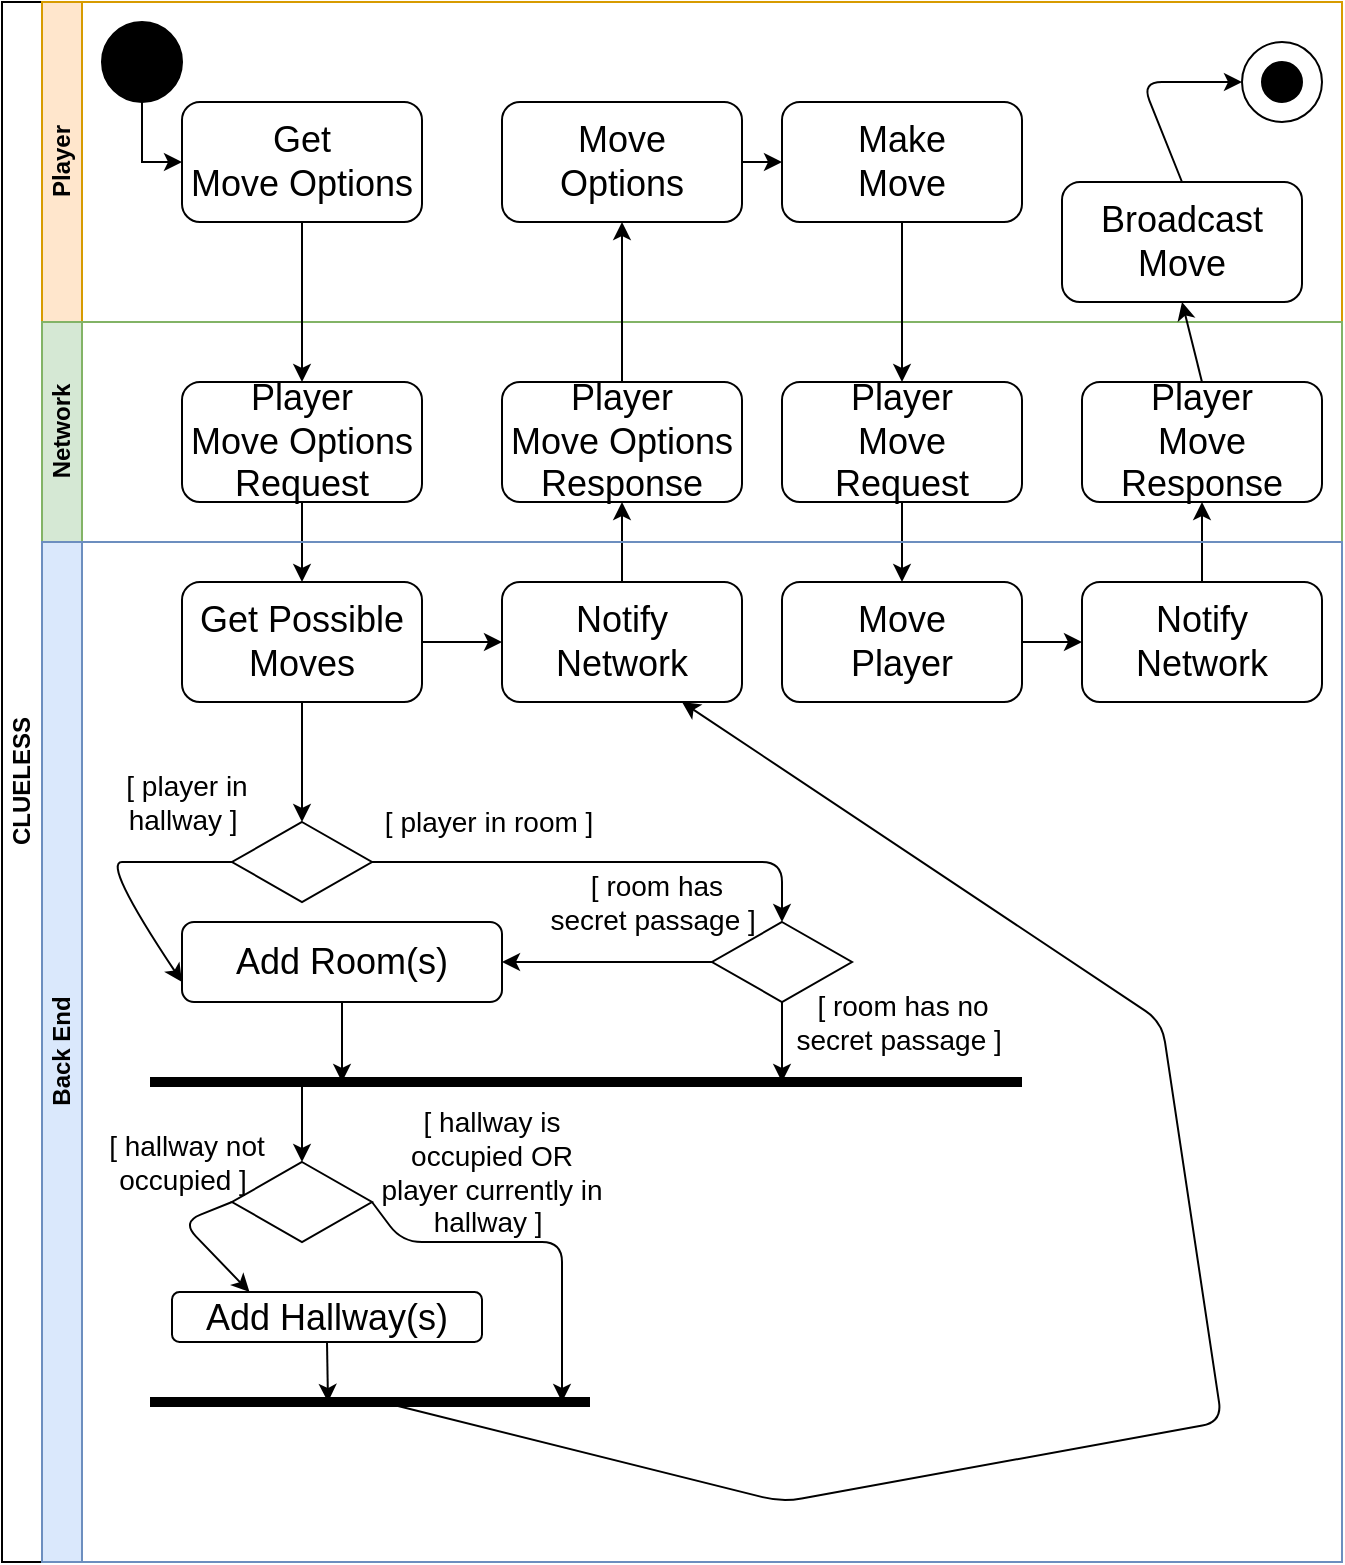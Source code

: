 <mxfile version="14.4.7" type="github">
  <diagram id="prtHgNgQTEPvFCAcTncT" name="Page-1">
    <mxGraphModel dx="1422" dy="794" grid="1" gridSize="10" guides="1" tooltips="1" connect="1" arrows="1" fold="1" page="1" pageScale="1" pageWidth="827" pageHeight="1169" math="0" shadow="0">
      <root>
        <mxCell id="0" />
        <mxCell id="1" parent="0" />
        <mxCell id="nrWOXvKMizASNFN-f3t7-1" value="CLUELESS" style="swimlane;html=1;childLayout=stackLayout;resizeParent=1;resizeParentMax=0;horizontal=0;startSize=20;horizontalStack=0;" parent="1" vertex="1">
          <mxGeometry x="120" y="120" width="670" height="780" as="geometry" />
        </mxCell>
        <mxCell id="nrWOXvKMizASNFN-f3t7-2" value="Player" style="swimlane;html=1;startSize=20;horizontal=0;fillColor=#ffe6cc;strokeColor=#d79b00;" parent="nrWOXvKMizASNFN-f3t7-1" vertex="1">
          <mxGeometry x="20" width="650" height="160" as="geometry" />
        </mxCell>
        <mxCell id="nrWOXvKMizASNFN-f3t7-3" value="" style="edgeStyle=orthogonalEdgeStyle;rounded=0;orthogonalLoop=1;jettySize=auto;html=1;entryX=0;entryY=0.5;entryDx=0;entryDy=0;" parent="nrWOXvKMizASNFN-f3t7-2" source="nrWOXvKMizASNFN-f3t7-4" target="nrWOXvKMizASNFN-f3t7-6" edge="1">
          <mxGeometry relative="1" as="geometry">
            <mxPoint x="120" y="60" as="targetPoint" />
          </mxGeometry>
        </mxCell>
        <mxCell id="nrWOXvKMizASNFN-f3t7-4" value="" style="ellipse;whiteSpace=wrap;html=1;fillColor=#000000;" parent="nrWOXvKMizASNFN-f3t7-2" vertex="1">
          <mxGeometry x="30" y="10" width="40" height="40" as="geometry" />
        </mxCell>
        <mxCell id="nrWOXvKMizASNFN-f3t7-5" value="" style="ellipse;whiteSpace=wrap;html=1;" parent="nrWOXvKMizASNFN-f3t7-2" vertex="1">
          <mxGeometry x="600" y="20" width="40" height="40" as="geometry" />
        </mxCell>
        <mxCell id="nrWOXvKMizASNFN-f3t7-6" value="&lt;span style=&quot;font-size: 18px&quot;&gt;Get&lt;br&gt;Move Options&lt;br&gt;&lt;/span&gt;" style="rounded=1;whiteSpace=wrap;html=1;fillColor=#FFFFFF;" parent="nrWOXvKMizASNFN-f3t7-2" vertex="1">
          <mxGeometry x="70" y="50" width="120" height="60" as="geometry" />
        </mxCell>
        <mxCell id="nrWOXvKMizASNFN-f3t7-7" value="&lt;font style=&quot;font-size: 18px&quot;&gt;Move&lt;br&gt;Options&lt;/font&gt;" style="rounded=1;whiteSpace=wrap;html=1;fillColor=#FFFFFF;" parent="nrWOXvKMizASNFN-f3t7-2" vertex="1">
          <mxGeometry x="230" y="50" width="120" height="60" as="geometry" />
        </mxCell>
        <mxCell id="nrWOXvKMizASNFN-f3t7-8" value="" style="endArrow=classic;html=1;exitX=0.5;exitY=0;exitDx=0;exitDy=0;entryX=0;entryY=0.5;entryDx=0;entryDy=0;" parent="nrWOXvKMizASNFN-f3t7-2" source="nrWOXvKMizASNFN-f3t7-43" target="nrWOXvKMizASNFN-f3t7-5" edge="1">
          <mxGeometry width="50" height="50" relative="1" as="geometry">
            <mxPoint x="550" y="70" as="sourcePoint" />
            <mxPoint x="570" y="40" as="targetPoint" />
            <Array as="points">
              <mxPoint x="550" y="40" />
            </Array>
          </mxGeometry>
        </mxCell>
        <mxCell id="nrWOXvKMizASNFN-f3t7-9" value="" style="ellipse;whiteSpace=wrap;html=1;aspect=fixed;fillColor=#000000;" parent="nrWOXvKMizASNFN-f3t7-2" vertex="1">
          <mxGeometry x="610" y="30" width="20" height="20" as="geometry" />
        </mxCell>
        <mxCell id="nrWOXvKMizASNFN-f3t7-33" value="&lt;span style=&quot;font-size: 18px&quot;&gt;Make&lt;br&gt;&lt;/span&gt;&lt;font style=&quot;font-size: 18px&quot;&gt;Move&lt;/font&gt;" style="rounded=1;whiteSpace=wrap;html=1;fillColor=#FFFFFF;" parent="nrWOXvKMizASNFN-f3t7-2" vertex="1">
          <mxGeometry x="370" y="50" width="120" height="60" as="geometry" />
        </mxCell>
        <mxCell id="nrWOXvKMizASNFN-f3t7-43" value="&lt;span style=&quot;font-size: 18px&quot;&gt;Broadcast&lt;br&gt;&lt;/span&gt;&lt;font style=&quot;font-size: 18px&quot;&gt;Move&lt;/font&gt;" style="rounded=1;whiteSpace=wrap;html=1;fillColor=#FFFFFF;" parent="nrWOXvKMizASNFN-f3t7-2" vertex="1">
          <mxGeometry x="510" y="90" width="120" height="60" as="geometry" />
        </mxCell>
        <mxCell id="78ANNg-cUgtkEvwnNWyD-2" value="" style="endArrow=classic;html=1;exitX=1;exitY=0.5;exitDx=0;exitDy=0;entryX=0;entryY=0.5;entryDx=0;entryDy=0;" edge="1" parent="nrWOXvKMizASNFN-f3t7-2" source="nrWOXvKMizASNFN-f3t7-7" target="nrWOXvKMizASNFN-f3t7-33">
          <mxGeometry width="50" height="50" relative="1" as="geometry">
            <mxPoint x="250" y="420" as="sourcePoint" />
            <mxPoint x="300" y="370" as="targetPoint" />
          </mxGeometry>
        </mxCell>
        <mxCell id="nrWOXvKMizASNFN-f3t7-10" value="Network" style="swimlane;html=1;startSize=20;horizontal=0;fillColor=#d5e8d4;strokeColor=#82b366;" parent="nrWOXvKMizASNFN-f3t7-1" vertex="1">
          <mxGeometry x="20" y="160" width="650" height="110" as="geometry" />
        </mxCell>
        <mxCell id="nrWOXvKMizASNFN-f3t7-11" value="&lt;span style=&quot;font-size: 18px&quot;&gt;Player&lt;br&gt;&lt;/span&gt;&lt;font style=&quot;font-size: 18px&quot;&gt;Move Options&lt;br&gt;Request&lt;br&gt;&lt;/font&gt;" style="rounded=1;whiteSpace=wrap;html=1;fillColor=#FFFFFF;" parent="nrWOXvKMizASNFN-f3t7-10" vertex="1">
          <mxGeometry x="70" y="30" width="120" height="60" as="geometry" />
        </mxCell>
        <mxCell id="nrWOXvKMizASNFN-f3t7-12" value="&lt;span style=&quot;font-size: 18px&quot;&gt;Player&lt;br&gt;&lt;/span&gt;&lt;font style=&quot;font-size: 18px&quot;&gt;Move Options&lt;br&gt;Response&lt;br&gt;&lt;/font&gt;" style="rounded=1;whiteSpace=wrap;html=1;fillColor=#FFFFFF;" parent="nrWOXvKMizASNFN-f3t7-10" vertex="1">
          <mxGeometry x="230" y="30" width="120" height="60" as="geometry" />
        </mxCell>
        <mxCell id="nrWOXvKMizASNFN-f3t7-34" value="&lt;span style=&quot;font-size: 18px&quot;&gt;Player&lt;br&gt;&lt;/span&gt;&lt;font style=&quot;font-size: 18px&quot;&gt;Move&lt;br&gt;Request&lt;br&gt;&lt;/font&gt;" style="rounded=1;whiteSpace=wrap;html=1;fillColor=#FFFFFF;" parent="nrWOXvKMizASNFN-f3t7-10" vertex="1">
          <mxGeometry x="370" y="30" width="120" height="60" as="geometry" />
        </mxCell>
        <mxCell id="nrWOXvKMizASNFN-f3t7-42" value="&lt;span style=&quot;font-size: 18px&quot;&gt;Player&lt;br&gt;&lt;/span&gt;&lt;font style=&quot;font-size: 18px&quot;&gt;Move&lt;br&gt;Response&lt;br&gt;&lt;/font&gt;" style="rounded=1;whiteSpace=wrap;html=1;fillColor=#FFFFFF;" parent="nrWOXvKMizASNFN-f3t7-10" vertex="1">
          <mxGeometry x="520" y="30" width="120" height="60" as="geometry" />
        </mxCell>
        <mxCell id="nrWOXvKMizASNFN-f3t7-13" value="" style="endArrow=classic;html=1;exitX=0.5;exitY=1;exitDx=0;exitDy=0;entryX=0.5;entryY=0;entryDx=0;entryDy=0;" parent="nrWOXvKMizASNFN-f3t7-1" source="nrWOXvKMizASNFN-f3t7-11" target="nrWOXvKMizASNFN-f3t7-23" edge="1">
          <mxGeometry width="50" height="50" relative="1" as="geometry">
            <mxPoint x="270" y="300" as="sourcePoint" />
            <mxPoint x="90" y="350" as="targetPoint" />
          </mxGeometry>
        </mxCell>
        <mxCell id="nrWOXvKMizASNFN-f3t7-14" value="" style="endArrow=classic;html=1;exitX=0.5;exitY=1;exitDx=0;exitDy=0;" parent="nrWOXvKMizASNFN-f3t7-1" source="nrWOXvKMizASNFN-f3t7-6" target="nrWOXvKMizASNFN-f3t7-11" edge="1">
          <mxGeometry width="50" height="50" relative="1" as="geometry">
            <mxPoint x="270" y="300" as="sourcePoint" />
            <mxPoint x="320" y="250" as="targetPoint" />
          </mxGeometry>
        </mxCell>
        <mxCell id="nrWOXvKMizASNFN-f3t7-26" value="" style="endArrow=classic;html=1;exitX=0.5;exitY=0;exitDx=0;exitDy=0;entryX=0.5;entryY=1;entryDx=0;entryDy=0;" parent="nrWOXvKMizASNFN-f3t7-1" source="nrWOXvKMizASNFN-f3t7-12" target="nrWOXvKMizASNFN-f3t7-7" edge="1">
          <mxGeometry width="50" height="50" relative="1" as="geometry">
            <mxPoint x="160" y="280" as="sourcePoint" />
            <mxPoint x="380" y="90" as="targetPoint" />
          </mxGeometry>
        </mxCell>
        <mxCell id="nrWOXvKMizASNFN-f3t7-25" value="" style="endArrow=classic;html=1;exitX=0.5;exitY=0;exitDx=0;exitDy=0;entryX=0.5;entryY=1;entryDx=0;entryDy=0;" parent="nrWOXvKMizASNFN-f3t7-1" source="nrWOXvKMizASNFN-f3t7-22" target="nrWOXvKMizASNFN-f3t7-12" edge="1">
          <mxGeometry width="50" height="50" relative="1" as="geometry">
            <mxPoint x="300" y="480" as="sourcePoint" />
            <mxPoint x="380" y="270" as="targetPoint" />
            <Array as="points" />
          </mxGeometry>
        </mxCell>
        <mxCell id="nrWOXvKMizASNFN-f3t7-35" value="" style="endArrow=classic;html=1;exitX=0.5;exitY=1;exitDx=0;exitDy=0;entryX=0.5;entryY=0;entryDx=0;entryDy=0;" parent="nrWOXvKMizASNFN-f3t7-1" source="nrWOXvKMizASNFN-f3t7-34" target="nrWOXvKMizASNFN-f3t7-36" edge="1">
          <mxGeometry width="50" height="50" relative="1" as="geometry">
            <mxPoint x="460" y="330" as="sourcePoint" />
            <mxPoint x="450" y="360" as="targetPoint" />
          </mxGeometry>
        </mxCell>
        <mxCell id="nrWOXvKMizASNFN-f3t7-41" value="" style="endArrow=classic;html=1;exitX=0.5;exitY=0;exitDx=0;exitDy=0;entryX=0.5;entryY=1;entryDx=0;entryDy=0;" parent="nrWOXvKMizASNFN-f3t7-1" source="nrWOXvKMizASNFN-f3t7-39" target="nrWOXvKMizASNFN-f3t7-42" edge="1">
          <mxGeometry width="50" height="50" relative="1" as="geometry">
            <mxPoint x="460" y="280" as="sourcePoint" />
            <mxPoint x="600" y="280" as="targetPoint" />
          </mxGeometry>
        </mxCell>
        <mxCell id="78ANNg-cUgtkEvwnNWyD-1" value="" style="endArrow=classic;html=1;exitX=0.5;exitY=0;exitDx=0;exitDy=0;entryX=0.5;entryY=1;entryDx=0;entryDy=0;" edge="1" parent="nrWOXvKMizASNFN-f3t7-1" source="nrWOXvKMizASNFN-f3t7-42" target="nrWOXvKMizASNFN-f3t7-43">
          <mxGeometry width="50" height="50" relative="1" as="geometry">
            <mxPoint x="610" y="300" as="sourcePoint" />
            <mxPoint x="610" y="260" as="targetPoint" />
          </mxGeometry>
        </mxCell>
        <mxCell id="nrWOXvKMizASNFN-f3t7-32" value="" style="endArrow=classic;html=1;exitX=0.5;exitY=1;exitDx=0;exitDy=0;entryX=0.5;entryY=0;entryDx=0;entryDy=0;" parent="nrWOXvKMizASNFN-f3t7-1" source="nrWOXvKMizASNFN-f3t7-33" edge="1" target="nrWOXvKMizASNFN-f3t7-34">
          <mxGeometry width="50" height="50" relative="1" as="geometry">
            <mxPoint x="520" y="285" as="sourcePoint" />
            <mxPoint x="450" y="150" as="targetPoint" />
          </mxGeometry>
        </mxCell>
        <mxCell id="nrWOXvKMizASNFN-f3t7-15" value="Back End" style="swimlane;html=1;startSize=20;horizontal=0;fillColor=#dae8fc;strokeColor=#6c8ebf;" parent="nrWOXvKMizASNFN-f3t7-1" vertex="1">
          <mxGeometry x="20" y="270" width="650" height="510" as="geometry" />
        </mxCell>
        <mxCell id="nrWOXvKMizASNFN-f3t7-18" value="&lt;span style=&quot;font-size: 14px&quot;&gt;&lt;br&gt;&lt;/span&gt;" style="text;html=1;strokeColor=none;fillColor=none;align=center;verticalAlign=middle;whiteSpace=wrap;rounded=0;" parent="nrWOXvKMizASNFN-f3t7-15" vertex="1">
          <mxGeometry x="100" width="110" height="50" as="geometry" />
        </mxCell>
        <mxCell id="nrWOXvKMizASNFN-f3t7-23" value="&lt;span style=&quot;font-size: 18px&quot;&gt;Get Possible&lt;br&gt;&lt;/span&gt;&lt;font style=&quot;font-size: 18px&quot;&gt;Moves&lt;/font&gt;" style="rounded=1;whiteSpace=wrap;html=1;fillColor=#FFFFFF;" parent="nrWOXvKMizASNFN-f3t7-15" vertex="1">
          <mxGeometry x="70" y="20" width="120" height="60" as="geometry" />
        </mxCell>
        <mxCell id="nrWOXvKMizASNFN-f3t7-22" value="&lt;span style=&quot;font-size: 18px&quot;&gt;Notify&lt;br&gt;&lt;/span&gt;&lt;font style=&quot;font-size: 18px&quot;&gt;Network&lt;/font&gt;" style="rounded=1;whiteSpace=wrap;html=1;fillColor=#FFFFFF;" parent="nrWOXvKMizASNFN-f3t7-15" vertex="1">
          <mxGeometry x="230" y="20" width="120" height="60" as="geometry" />
        </mxCell>
        <mxCell id="nrWOXvKMizASNFN-f3t7-31" value="" style="endArrow=classic;html=1;exitX=1;exitY=0.5;exitDx=0;exitDy=0;" parent="nrWOXvKMizASNFN-f3t7-15" source="nrWOXvKMizASNFN-f3t7-23" target="nrWOXvKMizASNFN-f3t7-22" edge="1">
          <mxGeometry width="50" height="50" relative="1" as="geometry">
            <mxPoint x="190" y="50" as="sourcePoint" />
            <mxPoint x="280" y="50" as="targetPoint" />
          </mxGeometry>
        </mxCell>
        <mxCell id="nrWOXvKMizASNFN-f3t7-36" value="&lt;font style=&quot;font-size: 18px&quot;&gt;Move&lt;br&gt;Player&lt;br&gt;&lt;/font&gt;" style="rounded=1;whiteSpace=wrap;html=1;fillColor=#FFFFFF;" parent="nrWOXvKMizASNFN-f3t7-15" vertex="1">
          <mxGeometry x="370" y="20" width="120" height="60" as="geometry" />
        </mxCell>
        <mxCell id="nrWOXvKMizASNFN-f3t7-39" value="&lt;span style=&quot;font-size: 18px&quot;&gt;Notify&lt;br&gt;&lt;/span&gt;&lt;font style=&quot;font-size: 18px&quot;&gt;Network&lt;/font&gt;" style="rounded=1;whiteSpace=wrap;html=1;fillColor=#FFFFFF;" parent="nrWOXvKMizASNFN-f3t7-15" vertex="1">
          <mxGeometry x="520" y="20" width="120" height="60" as="geometry" />
        </mxCell>
        <mxCell id="nrWOXvKMizASNFN-f3t7-40" value="" style="endArrow=classic;html=1;exitX=1;exitY=0.5;exitDx=0;exitDy=0;entryX=0;entryY=0.5;entryDx=0;entryDy=0;" parent="nrWOXvKMizASNFN-f3t7-15" source="nrWOXvKMizASNFN-f3t7-36" target="nrWOXvKMizASNFN-f3t7-39" edge="1">
          <mxGeometry width="50" height="50" relative="1" as="geometry">
            <mxPoint x="440" y="-50" as="sourcePoint" />
            <mxPoint x="440" y="30" as="targetPoint" />
          </mxGeometry>
        </mxCell>
        <mxCell id="nrWOXvKMizASNFN-f3t7-45" value="" style="rhombus;whiteSpace=wrap;html=1;direction=east;" parent="nrWOXvKMizASNFN-f3t7-15" vertex="1">
          <mxGeometry x="95" y="140" width="70" height="40" as="geometry" />
        </mxCell>
        <mxCell id="nrWOXvKMizASNFN-f3t7-52" value="" style="curved=1;endArrow=classic;html=1;exitX=0;exitY=0.5;exitDx=0;exitDy=0;" parent="nrWOXvKMizASNFN-f3t7-15" source="nrWOXvKMizASNFN-f3t7-45" edge="1">
          <mxGeometry width="50" height="50" relative="1" as="geometry">
            <mxPoint x="95" y="270" as="sourcePoint" />
            <mxPoint x="70" y="220" as="targetPoint" />
            <Array as="points">
              <mxPoint x="60" y="160" />
              <mxPoint x="50" y="160" />
              <mxPoint x="30" y="160" />
            </Array>
          </mxGeometry>
        </mxCell>
        <mxCell id="nrWOXvKMizASNFN-f3t7-53" value="&lt;span style=&quot;font-size: 18px&quot;&gt;Add Room(s)&lt;/span&gt;" style="rounded=1;whiteSpace=wrap;html=1;fillColor=#FFFFFF;" parent="nrWOXvKMizASNFN-f3t7-15" vertex="1">
          <mxGeometry x="70" y="190" width="160" height="40" as="geometry" />
        </mxCell>
        <mxCell id="nrWOXvKMizASNFN-f3t7-55" value="" style="endArrow=none;html=1;strokeWidth=5;" parent="nrWOXvKMizASNFN-f3t7-15" edge="1">
          <mxGeometry width="50" height="50" relative="1" as="geometry">
            <mxPoint x="54" y="270" as="sourcePoint" />
            <mxPoint x="490" y="270" as="targetPoint" />
          </mxGeometry>
        </mxCell>
        <mxCell id="nrWOXvKMizASNFN-f3t7-57" value="" style="rhombus;whiteSpace=wrap;html=1;direction=east;" parent="nrWOXvKMizASNFN-f3t7-15" vertex="1">
          <mxGeometry x="95" y="310" width="70" height="40" as="geometry" />
        </mxCell>
        <mxCell id="nrWOXvKMizASNFN-f3t7-58" value="&lt;font style=&quot;font-size: 14px&quot;&gt;[ hallway is&lt;br&gt;occupied OR&lt;br&gt;player currently in&lt;br&gt;hallway ]&amp;nbsp;&lt;/font&gt;" style="text;html=1;strokeColor=none;fillColor=none;align=center;verticalAlign=middle;whiteSpace=wrap;rounded=0;" parent="nrWOXvKMizASNFN-f3t7-15" vertex="1">
          <mxGeometry x="130" y="290" width="190" height="50" as="geometry" />
        </mxCell>
        <mxCell id="nrWOXvKMizASNFN-f3t7-61" value="&lt;span style=&quot;font-size: 18px&quot;&gt;Add H&lt;/span&gt;&lt;span style=&quot;font-size: 18px&quot;&gt;allway(s)&lt;/span&gt;" style="rounded=1;whiteSpace=wrap;html=1;fillColor=#FFFFFF;" parent="nrWOXvKMizASNFN-f3t7-15" vertex="1">
          <mxGeometry x="65" y="375" width="155" height="25" as="geometry" />
        </mxCell>
        <mxCell id="nrWOXvKMizASNFN-f3t7-62" value="" style="endArrow=none;html=1;strokeWidth=5;" parent="nrWOXvKMizASNFN-f3t7-15" edge="1">
          <mxGeometry width="50" height="50" relative="1" as="geometry">
            <mxPoint x="54" y="430" as="sourcePoint" />
            <mxPoint x="274" y="430" as="targetPoint" />
            <Array as="points">
              <mxPoint x="169" y="430" />
            </Array>
          </mxGeometry>
        </mxCell>
        <mxCell id="nrWOXvKMizASNFN-f3t7-63" value="" style="endArrow=classic;html=1;exitX=0.5;exitY=1;exitDx=0;exitDy=0;" parent="nrWOXvKMizASNFN-f3t7-15" source="nrWOXvKMizASNFN-f3t7-61" edge="1">
          <mxGeometry width="50" height="50" relative="1" as="geometry">
            <mxPoint x="135" y="135" as="sourcePoint" />
            <mxPoint x="143" y="430" as="targetPoint" />
          </mxGeometry>
        </mxCell>
        <mxCell id="nrWOXvKMizASNFN-f3t7-67" value="" style="endArrow=classic;html=1;exitX=0;exitY=0.5;exitDx=0;exitDy=0;entryX=0.25;entryY=0;entryDx=0;entryDy=0;" parent="nrWOXvKMizASNFN-f3t7-15" source="nrWOXvKMizASNFN-f3t7-57" target="nrWOXvKMizASNFN-f3t7-61" edge="1">
          <mxGeometry width="50" height="50" relative="1" as="geometry">
            <mxPoint x="250" y="190" as="sourcePoint" />
            <mxPoint x="40" y="330" as="targetPoint" />
            <Array as="points">
              <mxPoint x="70" y="340" />
            </Array>
          </mxGeometry>
        </mxCell>
        <mxCell id="nrWOXvKMizASNFN-f3t7-71" value="&lt;font style=&quot;font-size: 14px&quot;&gt;[ hallway not&lt;br&gt;occupied ]&amp;nbsp;&lt;/font&gt;" style="text;html=1;strokeColor=none;fillColor=none;align=center;verticalAlign=middle;whiteSpace=wrap;rounded=0;" parent="nrWOXvKMizASNFN-f3t7-15" vertex="1">
          <mxGeometry x="10" y="300" width="125" height="20" as="geometry" />
        </mxCell>
        <mxCell id="78ANNg-cUgtkEvwnNWyD-6" value="&lt;font style=&quot;font-size: 14px&quot;&gt;[ player in room&amp;nbsp;]&amp;nbsp;&lt;/font&gt;" style="text;html=1;strokeColor=none;fillColor=none;align=center;verticalAlign=middle;whiteSpace=wrap;rounded=0;" vertex="1" parent="nrWOXvKMizASNFN-f3t7-15">
          <mxGeometry x="162.5" y="130" width="125" height="20" as="geometry" />
        </mxCell>
        <mxCell id="78ANNg-cUgtkEvwnNWyD-7" value="&lt;font style=&quot;font-size: 14px&quot;&gt;[ player in &lt;br&gt;hallway ]&amp;nbsp;&lt;/font&gt;" style="text;html=1;strokeColor=none;fillColor=none;align=center;verticalAlign=middle;whiteSpace=wrap;rounded=0;" vertex="1" parent="nrWOXvKMizASNFN-f3t7-15">
          <mxGeometry x="10" y="120" width="125" height="20" as="geometry" />
        </mxCell>
        <mxCell id="78ANNg-cUgtkEvwnNWyD-10" value="" style="rhombus;whiteSpace=wrap;html=1;direction=east;" vertex="1" parent="nrWOXvKMizASNFN-f3t7-15">
          <mxGeometry x="335" y="190" width="70" height="40" as="geometry" />
        </mxCell>
        <mxCell id="78ANNg-cUgtkEvwnNWyD-9" value="" style="endArrow=classic;html=1;exitX=1;exitY=0.5;exitDx=0;exitDy=0;entryX=0.5;entryY=0;entryDx=0;entryDy=0;" edge="1" parent="nrWOXvKMizASNFN-f3t7-15" source="nrWOXvKMizASNFN-f3t7-45" target="78ANNg-cUgtkEvwnNWyD-10">
          <mxGeometry width="50" height="50" relative="1" as="geometry">
            <mxPoint x="250" y="160" as="sourcePoint" />
            <mxPoint x="300" y="200" as="targetPoint" />
            <Array as="points">
              <mxPoint x="370" y="160" />
            </Array>
          </mxGeometry>
        </mxCell>
        <mxCell id="nrWOXvKMizASNFN-f3t7-48" value="&lt;font style=&quot;font-size: 14px&quot;&gt;[ room has no &lt;br&gt;secret passage ]&amp;nbsp;&lt;/font&gt;" style="text;html=1;strokeColor=none;fillColor=none;align=center;verticalAlign=middle;whiteSpace=wrap;rounded=0;" parent="nrWOXvKMizASNFN-f3t7-15" vertex="1">
          <mxGeometry x="367.5" y="230" width="125" height="20" as="geometry" />
        </mxCell>
        <mxCell id="nrWOXvKMizASNFN-f3t7-49" value="&lt;font style=&quot;font-size: 14px&quot;&gt;[ room has &lt;br&gt;secret passage ]&amp;nbsp;&lt;/font&gt;" style="text;html=1;strokeColor=none;fillColor=none;align=center;verticalAlign=middle;whiteSpace=wrap;rounded=0;" parent="nrWOXvKMizASNFN-f3t7-15" vertex="1">
          <mxGeometry x="245" y="170" width="125" height="20" as="geometry" />
        </mxCell>
        <mxCell id="78ANNg-cUgtkEvwnNWyD-11" value="" style="endArrow=classic;html=1;entryX=1;entryY=0.5;entryDx=0;entryDy=0;exitX=0;exitY=0.5;exitDx=0;exitDy=0;" edge="1" parent="nrWOXvKMizASNFN-f3t7-15" source="78ANNg-cUgtkEvwnNWyD-10" target="nrWOXvKMizASNFN-f3t7-53">
          <mxGeometry width="50" height="50" relative="1" as="geometry">
            <mxPoint x="650" y="250" as="sourcePoint" />
            <mxPoint x="600" y="110" as="targetPoint" />
          </mxGeometry>
        </mxCell>
        <mxCell id="nrWOXvKMizASNFN-f3t7-44" value="" style="endArrow=classic;html=1;exitX=0.5;exitY=1;exitDx=0;exitDy=0;" parent="1" source="nrWOXvKMizASNFN-f3t7-23" edge="1">
          <mxGeometry width="50" height="50" relative="1" as="geometry">
            <mxPoint x="390" y="460" as="sourcePoint" />
            <mxPoint x="270" y="530" as="targetPoint" />
          </mxGeometry>
        </mxCell>
        <mxCell id="nrWOXvKMizASNFN-f3t7-56" value="" style="endArrow=classic;html=1;exitX=0.5;exitY=1;exitDx=0;exitDy=0;" parent="1" source="nrWOXvKMizASNFN-f3t7-53" edge="1">
          <mxGeometry width="50" height="50" relative="1" as="geometry">
            <mxPoint x="280" y="400" as="sourcePoint" />
            <mxPoint x="290" y="660" as="targetPoint" />
          </mxGeometry>
        </mxCell>
        <mxCell id="nrWOXvKMizASNFN-f3t7-64" value="" style="endArrow=classic;html=1;" parent="1" edge="1">
          <mxGeometry width="50" height="50" relative="1" as="geometry">
            <mxPoint x="270" y="670" as="sourcePoint" />
            <mxPoint x="270" y="700" as="targetPoint" />
            <Array as="points">
              <mxPoint x="270" y="660" />
              <mxPoint x="270" y="670" />
            </Array>
          </mxGeometry>
        </mxCell>
        <mxCell id="nrWOXvKMizASNFN-f3t7-68" value="" style="endArrow=classic;html=1;exitX=1;exitY=0.5;exitDx=0;exitDy=0;" parent="1" source="nrWOXvKMizASNFN-f3t7-57" edge="1">
          <mxGeometry width="50" height="50" relative="1" as="geometry">
            <mxPoint x="245" y="730" as="sourcePoint" />
            <mxPoint x="400" y="820" as="targetPoint" />
            <Array as="points">
              <mxPoint x="320" y="740" />
              <mxPoint x="350" y="740" />
              <mxPoint x="400" y="740" />
            </Array>
          </mxGeometry>
        </mxCell>
        <mxCell id="nrWOXvKMizASNFN-f3t7-81" value="" style="endArrow=classic;html=1;entryX=0.75;entryY=1;entryDx=0;entryDy=0;" parent="1" target="nrWOXvKMizASNFN-f3t7-22" edge="1">
          <mxGeometry width="50" height="50" relative="1" as="geometry">
            <mxPoint x="310" y="820" as="sourcePoint" />
            <mxPoint x="580" y="480" as="targetPoint" />
            <Array as="points">
              <mxPoint x="510" y="870" />
              <mxPoint x="730" y="830" />
              <mxPoint x="700" y="630" />
            </Array>
          </mxGeometry>
        </mxCell>
        <mxCell id="78ANNg-cUgtkEvwnNWyD-13" value="" style="endArrow=classic;html=1;exitX=0.5;exitY=1;exitDx=0;exitDy=0;" edge="1" parent="1" source="78ANNg-cUgtkEvwnNWyD-10">
          <mxGeometry width="50" height="50" relative="1" as="geometry">
            <mxPoint x="300" y="630" as="sourcePoint" />
            <mxPoint x="510" y="660" as="targetPoint" />
          </mxGeometry>
        </mxCell>
      </root>
    </mxGraphModel>
  </diagram>
</mxfile>
